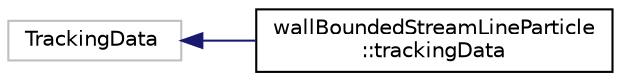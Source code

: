 digraph "Graphical Class Hierarchy"
{
  bgcolor="transparent";
  edge [fontname="Helvetica",fontsize="10",labelfontname="Helvetica",labelfontsize="10"];
  node [fontname="Helvetica",fontsize="10",shape=record];
  rankdir="LR";
  Node1 [label="TrackingData      \l              ",height=0.2,width=0.4,color="grey75"];
  Node1 -> Node2 [dir="back",color="midnightblue",fontsize="10",style="solid",fontname="Helvetica"];
  Node2 [label="wallBoundedStreamLineParticle\l::trackingData",height=0.2,width=0.4,color="black",URL="$a02738.html",tooltip="Class used to pass tracking data to the trackToEdge function. "];
}
